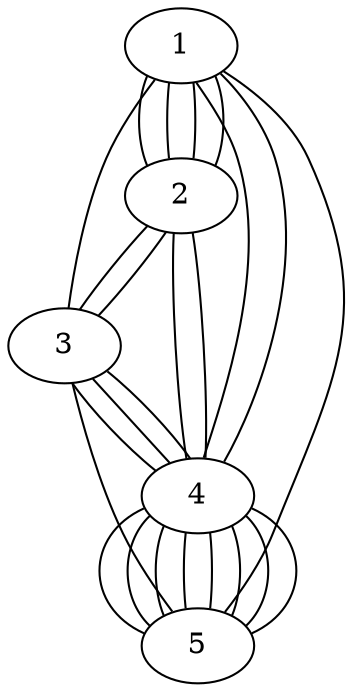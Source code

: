graph grath {
1 -- 2;
1 -- 2;
1 -- 4 -- 5;
1 -- 4 -- 5;
1 -- 5;
1 -- 2;
1 -- 2;
2 -- 4 -- 5;
2 -- 4 -- 5;
2 -- 3 -- 4 -- 5;
2 -- 3 -- 4 -- 5;
4 -- 5;
5;
5;
5;
5;
5;
5;
3 -- 4 -- 5;
1 -- 3 -- 5;
}